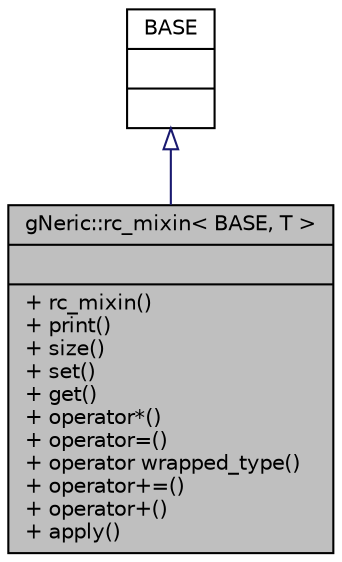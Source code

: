 digraph "gNeric::rc_mixin&lt; BASE, T &gt;"
{
 // INTERACTIVE_SVG=YES
  bgcolor="transparent";
  edge [fontname="Helvetica",fontsize="10",labelfontname="Helvetica",labelfontsize="10"];
  node [fontname="Helvetica",fontsize="10",shape=record];
  Node1 [label="{gNeric::rc_mixin\< BASE, T \>\n||+ rc_mixin()\l+ print()\l+ size()\l+ set()\l+ get()\l+ operator*()\l+ operator=()\l+ operator wrapped_type()\l+ operator+=()\l+ operator+()\l+ apply()\l}",height=0.2,width=0.4,color="black", fillcolor="grey75", style="filled", fontcolor="black"];
  Node2 -> Node1 [dir="back",color="midnightblue",fontsize="10",style="solid",arrowtail="onormal",fontname="Helvetica"];
  Node2 [label="{BASE\n||}",height=0.2,width=0.4,color="black",URL="$df/dcb/classBASE.html"];
}
